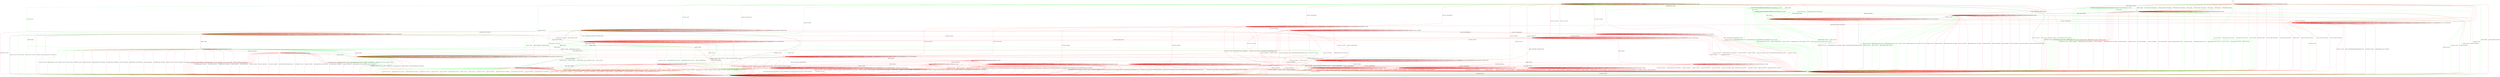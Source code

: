 digraph "" {
	graph ["Incoming time"=0.1323988437652588,
		"Outgoing time"=0.15495991706848145,
		Output="{'States': 36, 'Transitions': 837, 'Filename': '../results/ssh/OpenSSH-DropBear-msat-2.dot'}",
		Reference="{'States': 32, 'Transitions': 683, 'Filename': '../subjects/ssh/OpenSSH.dot'}",
		Solver=msat,
		Updated="{'States': 18, 'Transitions': 222, 'Filename': '../subjects/ssh/DropBear.dot'}",
		"f-measure"=0.15027624309392265,
		precision=0.3063063063063063,
		recall=0.09956076134699854
	];
	a -> a	[key=0,
		label="SERVICE_REQUEST_AUTH / SERVICE_ACCEPT"];
	a -> a	[key=1,
		label="CH_CLOSE / CH_NONE"];
	a -> a	[key=2,
		label="CH_REQUEST_PTY / CH_NONE"];
	a -> a	[key=3,
		label="CH_EOF / CH_NONE"];
	a -> a	[key=4,
		label="CH_DATA / CH_NONE"];
	a -> a	[key=5,
		color=green,
		label="UA_PK_NOK / NO_RESP"];
	a -> a	[key=6,
		color=green,
		label="SERVICE_REQUEST_CONN / SERVICE_ACCEPT"];
	a -> a	[key=7,
		color=green,
		label="UA_PK_OK / NO_RESP"];
	a -> a	[key=8,
		color=red,
		label="KEXINIT / UNIMPLEMENTED"];
	a -> a	[key=9,
		color=red,
		label="CH_WINDOW_ADJUST / CH_NONE"];
	a -> a	[key=10,
		color=red,
		label="DEBUG / NO_RESP"];
	a -> a	[key=11,
		color=red,
		label="CH_EXTENDED_DATA / CH_NONE"];
	a -> a	[key=12,
		color=red,
		label="KEX30 / UNIMPLEMENTED"];
	a -> a	[key=13,
		color=red,
		label="IGNORE / NO_RESP"];
	a -> a	[key=14,
		color=red,
		label="UNIMPLEMENTED / NO_RESP"];
	a -> g	[key=0,
		label="NEWKEYS / NO_CONN"];
	a -> g	[key=1,
		color=green,
		label="KEX30 / NO_CONN"];
	a -> g	[key=2,
		color=red,
		label="DISCONNECT / NO_CONN"];
	a -> g	[key=3,
		color=red,
		label="SERVICE_REQUEST_CONN / DISCONNECT"];
	a -> g	[key=4,
		color=red,
		label="REKEY / UNIMPLEMENTED|UNIMPLEMENTED|NO_CONN"];
	a -> l	[key=0,
		color=green,
		label="CH_OPEN / CH_OPEN_SUCCESS"];
	p	[color=green];
	a -> p	[key=0,
		color=green,
		label="KEXINIT_PROCEED / KEXINIT"];
	q	[color=green];
	a -> q	[key=0,
		color=green,
		label="KEXINIT / KEXINIT"];
	t	[color=red];
	a -> t	[key=0,
		color=red,
		label="UA_PK_OK / UA_SUCCESS"];
	a -> t	[key=1,
		color=red,
		label="UA_PW_OK / UA_SUCCESS"];
	u	[color=red];
	a -> u	[key=0,
		color=red,
		label="UA_PW_NOK / UA_FAILURE"];
	v	[color=red];
	a -> v	[key=0,
		color=red,
		label="UA_NONE / UA_FAILURE"];
	w	[color=red];
	a -> w	[key=0,
		color=red,
		label="UA_PK_NOK / UA_FAILURE"];
	x	[color=red];
	a -> x	[key=0,
		color=red,
		label="CH_OPEN / UNIMPLEMENTED"];
	b -> b	[key=0,
		label="CH_CLOSE / CH_NONE"];
	b -> b	[key=1,
		label="CH_REQUEST_PTY / CH_NONE"];
	b -> b	[key=2,
		label="CH_EOF / CH_NONE"];
	b -> b	[key=3,
		label="CH_DATA / CH_NONE"];
	b -> b	[key=4,
		color=green,
		label="KEX30 / UNIMPLEMENTED"];
	b -> b	[key=5,
		color=red,
		label="CH_WINDOW_ADJUST / CH_NONE"];
	b -> b	[key=6,
		color=red,
		label="DEBUG / NO_RESP"];
	b -> b	[key=7,
		color=red,
		label="CH_EXTENDED_DATA / CH_NONE"];
	b -> b	[key=8,
		color=red,
		label="IGNORE / NO_RESP"];
	b -> b	[key=9,
		color=red,
		label="UNIMPLEMENTED / NO_RESP"];
	b -> f	[key=0,
		label="NEWKEYS / NO_RESP"];
	b -> g	[key=0,
		color=green,
		label="UA_PK_NOK / NO_CONN"];
	b -> g	[key=1,
		color=green,
		label="SERVICE_REQUEST_AUTH / NO_CONN"];
	b -> g	[key=2,
		color=green,
		label="SERVICE_REQUEST_CONN / NO_CONN"];
	b -> g	[key=3,
		color=green,
		label="UA_PK_OK / NO_CONN"];
	b -> g	[key=4,
		color=green,
		label="KEXINIT_PROCEED / NO_CONN"];
	b -> g	[key=5,
		color=green,
		label="KEXINIT / NO_CONN"];
	b -> g	[key=6,
		color=red,
		label="DISCONNECT / NO_CONN"];
	b -> g	[key=7,
		color=red,
		label="KEXINIT / DISCONNECT"];
	b -> g	[key=8,
		color=red,
		label="SERVICE_REQUEST_AUTH / DISCONNECT"];
	b -> g	[key=9,
		color=red,
		label="UA_PK_OK / DISCONNECT"];
	b -> g	[key=10,
		color=red,
		label="SERVICE_REQUEST_CONN / DISCONNECT"];
	b -> g	[key=11,
		color=red,
		label="UA_NONE / DISCONNECT"];
	b -> g	[key=12,
		color=red,
		label="UA_PK_NOK / DISCONNECT"];
	b -> g	[key=13,
		color=red,
		label="KEX30 / DISCONNECT"];
	b -> g	[key=14,
		color=red,
		label="UA_PW_OK / DISCONNECT"];
	b -> g	[key=15,
		color=red,
		label="UA_PW_NOK / DISCONNECT"];
	b -> g	[key=16,
		color=red,
		label="REKEY / DISCONNECT|NO_CONN|NO_CONN"];
	b -> m	[key=0,
		color=green,
		label="CH_OPEN / NO_CONN"];
	b -> m	[key=1,
		color=red,
		label="CH_OPEN / DISCONNECT"];
	c -> a	[key=0,
		color=green,
		label="CH_CLOSE / CH_EOF"];
	c -> c	[key=0,
		label="CH_OPEN / CH_MAX"];
	c -> c	[key=1,
		label="CH_DATA / NO_RESP"];
	c -> c	[key=2,
		color=green,
		label="UA_PK_NOK / NO_RESP"];
	c -> c	[key=3,
		color=green,
		label="SERVICE_REQUEST_AUTH / SERVICE_ACCEPT"];
	c -> c	[key=4,
		color=green,
		label="SERVICE_REQUEST_CONN / SERVICE_ACCEPT"];
	c -> c	[key=5,
		color=green,
		label="UA_PK_OK / NO_RESP"];
	c -> c	[key=6,
		color=red,
		label="SERVICE_REQUEST_AUTH / UNIMPLEMENTED"];
	c -> c	[key=7,
		color=red,
		label="CH_WINDOW_ADJUST / NO_RESP"];
	c -> c	[key=8,
		color=red,
		label="DEBUG / NO_RESP"];
	c -> c	[key=9,
		color=red,
		label="UA_PK_OK / UNIMPLEMENTED"];
	c -> c	[key=10,
		color=red,
		label="SERVICE_REQUEST_CONN / UNIMPLEMENTED"];
	c -> c	[key=11,
		color=red,
		label="UA_NONE / UNIMPLEMENTED"];
	c -> c	[key=12,
		color=red,
		label="CH_EXTENDED_DATA / NO_RESP"];
	c -> c	[key=13,
		color=red,
		label="UA_PK_NOK / UNIMPLEMENTED"];
	c -> c	[key=14,
		color=red,
		label="KEX30 / UNIMPLEMENTED"];
	c -> c	[key=15,
		color=red,
		label="IGNORE / NO_RESP"];
	c -> c	[key=16,
		color=red,
		label="CH_EOF / NO_RESP"];
	c -> c	[key=17,
		color=red,
		label="UNIMPLEMENTED / NO_RESP"];
	c -> c	[key=18,
		color=red,
		label="UA_PW_OK / UNIMPLEMENTED"];
	c -> c	[key=19,
		color=red,
		label="UA_PW_NOK / UNIMPLEMENTED"];
	c -> d	[key=0,
		color=green,
		label="CH_EOF / CH_EOF"];
	c -> d	[key=1,
		color=red,
		label="REKEY / KEXINIT|KEX31+NEWKEYS|NO_RESP"];
	c -> h	[key=0,
		label="KEXINIT / KEXINIT"];
	c -> m	[key=0,
		label="NEWKEYS / NO_CONN"];
	c -> m	[key=1,
		color=green,
		label="KEX30 / NO_CONN"];
	c -> m	[key=2,
		color=green,
		label="CH_REQUEST_PTY / NO_CONN"];
	c -> m	[key=3,
		color=red,
		label="DISCONNECT / NO_CONN"];
	c -> m	[key=4,
		color=red,
		label="CH_REQUEST_PTY / DISCONNECT"];
	r	[color=green];
	c -> r	[key=0,
		color=green,
		label="KEXINIT_PROCEED / KEXINIT"];
	c -> t	[key=0,
		color=red,
		label="CH_CLOSE / CH_CLOSE"];
	d -> a	[key=0,
		color=green,
		label="CH_CLOSE / NO_RESP"];
	d -> d	[key=0,
		label="CH_OPEN / CH_MAX"];
	d -> d	[key=1,
		label="CH_EOF / NO_RESP"];
	d -> d	[key=2,
		color=green,
		label="UA_PK_NOK / NO_RESP"];
	d -> d	[key=3,
		color=green,
		label="SERVICE_REQUEST_AUTH / SERVICE_ACCEPT"];
	d -> d	[key=4,
		color=green,
		label="SERVICE_REQUEST_CONN / SERVICE_ACCEPT"];
	d -> d	[key=5,
		color=green,
		label="UA_PK_OK / NO_RESP"];
	d -> d	[key=6,
		color=red,
		label="SERVICE_REQUEST_AUTH / NO_RESP"];
	d -> d	[key=7,
		color=red,
		label="CH_WINDOW_ADJUST / NO_RESP"];
	d -> d	[key=8,
		color=red,
		label="DEBUG / NO_RESP"];
	d -> d	[key=9,
		color=red,
		label="UA_PK_OK / UNIMPLEMENTED"];
	d -> d	[key=10,
		color=red,
		label="SERVICE_REQUEST_CONN / NO_RESP"];
	d -> d	[key=11,
		color=red,
		label="UA_NONE / UNIMPLEMENTED"];
	d -> d	[key=12,
		color=red,
		label="CH_EXTENDED_DATA / NO_RESP"];
	d -> d	[key=13,
		color=red,
		label="UA_PK_NOK / UNIMPLEMENTED"];
	d -> d	[key=14,
		color=red,
		label="KEX30 / NO_RESP"];
	d -> d	[key=15,
		color=red,
		label="IGNORE / NO_RESP"];
	d -> d	[key=16,
		color=red,
		label="CH_DATA / NO_RESP"];
	d -> d	[key=17,
		color=red,
		label="UNIMPLEMENTED / NO_RESP"];
	d -> d	[key=18,
		color=red,
		label="UA_PW_OK / UNIMPLEMENTED"];
	d -> d	[key=19,
		color=red,
		label="UA_PW_NOK / UNIMPLEMENTED"];
	d -> d	[key=20,
		color=red,
		label="REKEY / KEXINIT|KEX31+NEWKEYS|NO_RESP"];
	d -> h	[key=0,
		label="KEXINIT / KEXINIT"];
	d -> m	[key=0,
		label="NEWKEYS / NO_CONN"];
	d -> m	[key=1,
		color=green,
		label="KEX30 / NO_CONN"];
	d -> m	[key=2,
		color=green,
		label="CH_REQUEST_PTY / NO_CONN"];
	d -> m	[key=3,
		color=green,
		label="CH_DATA / NO_CONN"];
	d -> m	[key=4,
		color=red,
		label="DISCONNECT / NO_CONN"];
	d -> m	[key=5,
		color=red,
		label="CH_REQUEST_PTY / DISCONNECT"];
	d -> r	[key=0,
		color=green,
		label="KEXINIT_PROCEED / KEXINIT"];
	z	[color=red];
	d -> z	[key=0,
		color=red,
		label="CH_CLOSE / CH_CLOSE"];
	e -> j	[key=0];
	f -> a	[key=0,
		color=green,
		label="UA_PK_OK / UA_SUCCESS"];
	f -> a	[key=1,
		color=red,
		label="SERVICE_REQUEST_AUTH / SERVICE_ACCEPT"];
	f -> f	[key=0,
		label="CH_CLOSE / CH_NONE"];
	f -> f	[key=1,
		label="CH_REQUEST_PTY / CH_NONE"];
	f -> f	[key=2,
		label="CH_EOF / CH_NONE"];
	f -> f	[key=3,
		label="CH_DATA / CH_NONE"];
	f -> f	[key=4,
		color=green,
		label="UA_PK_NOK / UA_FAILURE"];
	f -> f	[key=5,
		color=green,
		label="SERVICE_REQUEST_AUTH / SERVICE_ACCEPT"];
	f -> f	[key=6,
		color=red,
		label="KEXINIT / UNIMPLEMENTED"];
	f -> f	[key=7,
		color=red,
		label="CH_WINDOW_ADJUST / CH_NONE"];
	f -> f	[key=8,
		color=red,
		label="DEBUG / NO_RESP"];
	f -> f	[key=9,
		color=red,
		label="UA_PK_OK / UNIMPLEMENTED"];
	f -> f	[key=10,
		color=red,
		label="UA_NONE / UNIMPLEMENTED"];
	f -> f	[key=11,
		color=red,
		label="CH_EXTENDED_DATA / CH_NONE"];
	f -> f	[key=12,
		color=red,
		label="UA_PK_NOK / UNIMPLEMENTED"];
	f -> f	[key=13,
		color=red,
		label="KEX30 / UNIMPLEMENTED"];
	f -> f	[key=14,
		color=red,
		label="IGNORE / NO_RESP"];
	f -> f	[key=15,
		color=red,
		label="UNIMPLEMENTED / NO_RESP"];
	f -> f	[key=16,
		color=red,
		label="UA_PW_OK / UNIMPLEMENTED"];
	f -> f	[key=17,
		color=red,
		label="UA_PW_NOK / UNIMPLEMENTED"];
	f -> g	[key=0,
		label="NEWKEYS / NO_CONN"];
	f -> g	[key=1,
		color=green,
		label="KEX30 / NO_CONN"];
	f -> g	[key=2,
		color=green,
		label="SERVICE_REQUEST_CONN / NO_CONN"];
	f -> g	[key=3,
		color=red,
		label="DISCONNECT / NO_CONN"];
	f -> g	[key=4,
		color=red,
		label="SERVICE_REQUEST_CONN / DISCONNECT"];
	f -> g	[key=5,
		color=red,
		label="REKEY / UNIMPLEMENTED|UNIMPLEMENTED|NO_CONN"];
	f -> m	[key=0,
		color=green,
		label="CH_OPEN / NO_CONN"];
	f -> p	[key=0,
		color=green,
		label="KEXINIT_PROCEED / KEXINIT"];
	f -> q	[key=0,
		color=green,
		label="KEXINIT / KEXINIT"];
	s	[color=red];
	f -> s	[key=0,
		color=red,
		label="CH_OPEN / UNIMPLEMENTED"];
	g -> g	[key=0,
		label="KEXINIT / NO_CONN"];
	g -> g	[key=1,
		label="SERVICE_REQUEST_AUTH / NO_CONN"];
	g -> g	[key=2,
		label="UA_PK_OK / NO_CONN"];
	g -> g	[key=3,
		label="SERVICE_REQUEST_CONN / NO_CONN"];
	g -> g	[key=4,
		label="NEWKEYS / NO_CONN"];
	g -> g	[key=5,
		label="UA_PK_NOK / NO_CONN"];
	g -> g	[key=6,
		label="CH_CLOSE / CH_NONE"];
	g -> g	[key=7,
		label="CH_REQUEST_PTY / CH_NONE"];
	g -> g	[key=8,
		label="KEX30 / NO_CONN"];
	g -> g	[key=9,
		label="CH_EOF / CH_NONE"];
	g -> g	[key=10,
		label="CH_DATA / CH_NONE"];
	g -> g	[key=11,
		color=green,
		label="KEXINIT_PROCEED / NO_CONN"];
	g -> g	[key=12,
		color=red,
		label="DISCONNECT / NO_CONN"];
	g -> g	[key=13,
		color=red,
		label="CH_WINDOW_ADJUST / CH_NONE"];
	g -> g	[key=14,
		color=red,
		label="DEBUG / NO_CONN"];
	g -> g	[key=15,
		color=red,
		label="UA_NONE / NO_CONN"];
	g -> g	[key=16,
		color=red,
		label="CH_EXTENDED_DATA / CH_NONE"];
	g -> g	[key=17,
		color=red,
		label="IGNORE / NO_CONN"];
	g -> g	[key=18,
		color=red,
		label="UNIMPLEMENTED / NO_CONN"];
	g -> g	[key=19,
		color=red,
		label="UA_PW_OK / NO_CONN"];
	g -> g	[key=20,
		color=red,
		label="UA_PW_NOK / NO_CONN"];
	g -> g	[key=21,
		color=red,
		label="REKEY / NO_CONN|NO_CONN|NO_CONN"];
	g -> m	[key=0,
		label="CH_OPEN / NO_CONN"];
	h -> g	[key=0,
		color=green,
		label="CH_CLOSE / NO_CONN"];
	h -> g	[key=1,
		color=red,
		label="CH_CLOSE / DISCONNECT"];
	h -> h	[key=0,
		label="CH_OPEN / CH_MAX"];
	h -> h	[key=1,
		color=red,
		label="DEBUG / NO_RESP"];
	h -> h	[key=2,
		color=red,
		label="IGNORE / NO_RESP"];
	h -> h	[key=3,
		color=red,
		label="UNIMPLEMENTED / NO_RESP"];
	h -> k	[key=0,
		color=green,
		label="KEX30 / KEX31+NEWKEYS"];
	h -> m	[key=0,
		color=green,
		label="UA_PK_NOK / NO_CONN"];
	h -> m	[key=1,
		color=green,
		label="SERVICE_REQUEST_AUTH / NO_CONN"];
	h -> m	[key=2,
		color=green,
		label="SERVICE_REQUEST_CONN / NO_CONN"];
	h -> m	[key=3,
		color=green,
		label="NEWKEYS / UNIMPLEMENTED"];
	h -> m	[key=4,
		color=green,
		label="CH_REQUEST_PTY / NO_CONN"];
	h -> m	[key=5,
		color=green,
		label="CH_DATA / NO_CONN"];
	h -> m	[key=6,
		color=green,
		label="UA_PK_OK / NO_CONN"];
	h -> m	[key=7,
		color=green,
		label="KEXINIT_PROCEED / NO_CONN"];
	h -> m	[key=8,
		color=green,
		label="KEXINIT / NO_CONN"];
	h -> m	[key=9,
		color=green,
		label="CH_EOF / NO_CONN"];
	h -> m	[key=10,
		color=red,
		label="DISCONNECT / NO_CONN"];
	h -> m	[key=11,
		color=red,
		label="KEXINIT / DISCONNECT"];
	h -> m	[key=12,
		color=red,
		label="SERVICE_REQUEST_AUTH / DISCONNECT"];
	h -> m	[key=13,
		color=red,
		label="CH_WINDOW_ADJUST / DISCONNECT"];
	h -> m	[key=14,
		color=red,
		label="UA_PK_OK / DISCONNECT"];
	h -> m	[key=15,
		color=red,
		label="SERVICE_REQUEST_CONN / DISCONNECT"];
	h -> m	[key=16,
		color=red,
		label="UA_NONE / DISCONNECT"];
	h -> m	[key=17,
		color=red,
		label="CH_EXTENDED_DATA / DISCONNECT"];
	h -> m	[key=18,
		color=red,
		label="NEWKEYS / NO_CONN"];
	h -> m	[key=19,
		color=red,
		label="UA_PK_NOK / DISCONNECT"];
	h -> m	[key=20,
		color=red,
		label="CH_REQUEST_PTY / DISCONNECT"];
	h -> m	[key=21,
		color=red,
		label="CH_EOF / DISCONNECT"];
	h -> m	[key=22,
		color=red,
		label="CH_DATA / DISCONNECT"];
	h -> m	[key=23,
		color=red,
		label="UA_PW_OK / DISCONNECT"];
	h -> m	[key=24,
		color=red,
		label="UA_PW_NOK / DISCONNECT"];
	h -> m	[key=25,
		color=red,
		label="REKEY / DISCONNECT|NO_CONN|NO_CONN"];
	jj	[color=red];
	h -> jj	[key=0,
		color=red,
		label="KEX30 / KEX31+NEWKEYS"];
	i -> a	[key=0,
		color=green,
		label="CH_CLOSE / NO_RESP"];
	i -> c	[key=0,
		color=red,
		label="CH_REQUEST_PTY / CH_SUCCESS"];
	i -> d	[key=0,
		color=green,
		label="CH_REQUEST_PTY / CH_SUCCESS"];
	i -> h	[key=0,
		color=green,
		label="KEXINIT / KEXINIT"];
	i -> i	[key=0,
		label="CH_OPEN / CH_MAX"];
	i -> i	[key=1,
		label="CH_EOF / NO_RESP"];
	i -> i	[key=2,
		color=green,
		label="UA_PK_NOK / NO_RESP"];
	i -> i	[key=3,
		color=green,
		label="SERVICE_REQUEST_AUTH / SERVICE_ACCEPT"];
	i -> i	[key=4,
		color=green,
		label="SERVICE_REQUEST_CONN / SERVICE_ACCEPT"];
	i -> i	[key=5,
		color=green,
		label="UA_PK_OK / NO_RESP"];
	i -> i	[key=6,
		color=red,
		label="SERVICE_REQUEST_AUTH / UNIMPLEMENTED"];
	i -> i	[key=7,
		color=red,
		label="CH_WINDOW_ADJUST / NO_RESP"];
	i -> i	[key=8,
		color=red,
		label="DEBUG / NO_RESP"];
	i -> i	[key=9,
		color=red,
		label="UA_PK_OK / UNIMPLEMENTED"];
	i -> i	[key=10,
		color=red,
		label="SERVICE_REQUEST_CONN / UNIMPLEMENTED"];
	i -> i	[key=11,
		color=red,
		label="UA_NONE / UNIMPLEMENTED"];
	i -> i	[key=12,
		color=red,
		label="CH_EXTENDED_DATA / NO_RESP"];
	i -> i	[key=13,
		color=red,
		label="UA_PK_NOK / UNIMPLEMENTED"];
	i -> i	[key=14,
		color=red,
		label="KEX30 / UNIMPLEMENTED"];
	i -> i	[key=15,
		color=red,
		label="IGNORE / NO_RESP"];
	i -> i	[key=16,
		color=red,
		label="CH_DATA / NO_RESP"];
	i -> i	[key=17,
		color=red,
		label="UNIMPLEMENTED / NO_RESP"];
	i -> i	[key=18,
		color=red,
		label="UA_PW_OK / UNIMPLEMENTED"];
	i -> i	[key=19,
		color=red,
		label="UA_PW_NOK / UNIMPLEMENTED"];
	i -> l	[key=0,
		color=red,
		label="REKEY / KEXINIT|KEX31+NEWKEYS|NO_RESP"];
	i -> m	[key=0,
		label="NEWKEYS / NO_CONN"];
	i -> m	[key=1,
		color=green,
		label="KEX30 / NO_CONN"];
	i -> m	[key=2,
		color=green,
		label="CH_DATA / NO_CONN"];
	i -> m	[key=3,
		color=red,
		label="DISCONNECT / NO_CONN"];
	i -> r	[key=0,
		color=green,
		label="KEXINIT_PROCEED / KEXINIT"];
	i -> t	[key=0,
		color=red,
		label="CH_CLOSE / CH_CLOSE"];
	ff	[color=red];
	i -> ff	[key=0,
		color=red,
		label="KEXINIT / KEXINIT"];
	j -> f	[key=0,
		color=red,
		label="REKEY / KEXINIT|KEX31+NEWKEYS|NO_RESP"];
	j -> g	[key=0,
		color=green,
		label="UA_PK_NOK / KEXINIT"];
	j -> g	[key=1,
		color=green,
		label="SERVICE_REQUEST_AUTH / KEXINIT"];
	j -> g	[key=2,
		color=green,
		label="SERVICE_REQUEST_CONN / KEXINIT"];
	j -> g	[key=3,
		color=green,
		label="UA_PK_OK / KEXINIT"];
	j -> g	[key=4,
		color=red,
		label="DISCONNECT / KEXINIT"];
	j -> g	[key=5,
		color=red,
		label="UA_PK_OK / KEXINIT+DISCONNECT"];
	j -> g	[key=6,
		color=red,
		label="UA_NONE / KEXINIT+DISCONNECT"];
	j -> g	[key=7,
		color=red,
		label="NEWKEYS / KEXINIT"];
	j -> g	[key=8,
		color=red,
		label="UA_PK_NOK / KEXINIT+DISCONNECT"];
	j -> g	[key=9,
		color=red,
		label="UA_PW_OK / KEXINIT+DISCONNECT"];
	j -> g	[key=10,
		color=red,
		label="UA_PW_NOK / KEXINIT+DISCONNECT"];
	j -> j	[key=0,
		label="CH_CLOSE / CH_NONE"];
	j -> j	[key=1,
		label="CH_REQUEST_PTY / CH_NONE"];
	j -> j	[key=2,
		label="CH_EOF / CH_NONE"];
	j -> j	[key=3,
		label="CH_DATA / CH_NONE"];
	j -> j	[key=4,
		color=red,
		label="CH_WINDOW_ADJUST / CH_NONE"];
	j -> j	[key=5,
		color=red,
		label="CH_EXTENDED_DATA / CH_NONE"];
	j -> m	[key=0,
		color=green,
		label="CH_OPEN / KEXINIT"];
	j -> m	[key=1,
		color=red,
		label="CH_OPEN / KEXINIT+DISCONNECT"];
	j -> n	[key=0,
		label="KEXINIT / KEXINIT"];
	j -> n	[key=1,
		color=green,
		label="KEX30 / KEXINIT+UNIMPLEMENTED"];
	j -> n	[key=2,
		color=green,
		label="NEWKEYS / KEXINIT+UNIMPLEMENTED"];
	j -> n	[key=3,
		color=red,
		label="SERVICE_REQUEST_AUTH / KEXINIT"];
	j -> n	[key=4,
		color=red,
		label="DEBUG / KEXINIT"];
	j -> n	[key=5,
		color=red,
		label="SERVICE_REQUEST_CONN / KEXINIT"];
	j -> n	[key=6,
		color=red,
		label="KEX30 / KEXINIT"];
	j -> n	[key=7,
		color=red,
		label="IGNORE / KEXINIT"];
	j -> n	[key=8,
		color=red,
		label="UNIMPLEMENTED / KEXINIT"];
	o	[color=green];
	j -> o	[key=0,
		color=green,
		label="KEXINIT_PROCEED / KEXINIT"];
	k -> g	[key=0,
		color=green,
		label="CH_CLOSE / NO_CONN"];
	k -> g	[key=1,
		color=red,
		label="CH_CLOSE / DISCONNECT"];
	k -> k	[key=0,
		label="CH_OPEN / CH_MAX"];
	k -> k	[key=1,
		color=green,
		label="KEX30 / UNIMPLEMENTED"];
	k -> k	[key=2,
		color=red,
		label="DEBUG / NO_RESP"];
	k -> k	[key=3,
		color=red,
		label="IGNORE / NO_RESP"];
	k -> k	[key=4,
		color=red,
		label="UNIMPLEMENTED / NO_RESP"];
	k -> l	[key=0,
		label="NEWKEYS / NO_RESP"];
	k -> m	[key=0,
		color=green,
		label="UA_PK_NOK / NO_CONN"];
	k -> m	[key=1,
		color=green,
		label="SERVICE_REQUEST_AUTH / NO_CONN"];
	k -> m	[key=2,
		color=green,
		label="SERVICE_REQUEST_CONN / NO_CONN"];
	k -> m	[key=3,
		color=green,
		label="CH_REQUEST_PTY / NO_CONN"];
	k -> m	[key=4,
		color=green,
		label="CH_DATA / NO_CONN"];
	k -> m	[key=5,
		color=green,
		label="UA_PK_OK / NO_CONN"];
	k -> m	[key=6,
		color=green,
		label="KEXINIT_PROCEED / NO_CONN"];
	k -> m	[key=7,
		color=green,
		label="KEXINIT / NO_CONN"];
	k -> m	[key=8,
		color=green,
		label="CH_EOF / NO_CONN"];
	k -> m	[key=9,
		color=red,
		label="DISCONNECT / NO_CONN"];
	k -> m	[key=10,
		color=red,
		label="KEXINIT / DISCONNECT"];
	k -> m	[key=11,
		color=red,
		label="SERVICE_REQUEST_AUTH / DISCONNECT"];
	k -> m	[key=12,
		color=red,
		label="CH_WINDOW_ADJUST / DISCONNECT"];
	k -> m	[key=13,
		color=red,
		label="UA_PK_OK / DISCONNECT"];
	k -> m	[key=14,
		color=red,
		label="SERVICE_REQUEST_CONN / DISCONNECT"];
	k -> m	[key=15,
		color=red,
		label="UA_NONE / DISCONNECT"];
	k -> m	[key=16,
		color=red,
		label="CH_EXTENDED_DATA / DISCONNECT"];
	k -> m	[key=17,
		color=red,
		label="UA_PK_NOK / DISCONNECT"];
	k -> m	[key=18,
		color=red,
		label="CH_REQUEST_PTY / DISCONNECT"];
	k -> m	[key=19,
		color=red,
		label="KEX30 / DISCONNECT"];
	k -> m	[key=20,
		color=red,
		label="CH_EOF / DISCONNECT"];
	k -> m	[key=21,
		color=red,
		label="CH_DATA / DISCONNECT"];
	k -> m	[key=22,
		color=red,
		label="UA_PW_OK / DISCONNECT"];
	k -> m	[key=23,
		color=red,
		label="UA_PW_NOK / DISCONNECT"];
	k -> m	[key=24,
		color=red,
		label="REKEY / DISCONNECT|NO_CONN|NO_CONN"];
	l -> a	[key=0,
		color=green,
		label="CH_CLOSE / CH_EOF"];
	l -> c	[key=0,
		color=green,
		label="CH_REQUEST_PTY / CH_SUCCESS"];
	l -> d	[key=0,
		color=red,
		label="CH_REQUEST_PTY / CH_SUCCESS"];
	l -> h	[key=0,
		color=green,
		label="KEXINIT / KEXINIT"];
	l -> i	[key=0,
		color=green,
		label="CH_EOF / CH_EOF"];
	l -> l	[key=0,
		label="CH_OPEN / CH_MAX"];
	l -> l	[key=1,
		label="CH_DATA / NO_RESP"];
	l -> l	[key=2,
		color=green,
		label="UA_PK_NOK / NO_RESP"];
	l -> l	[key=3,
		color=green,
		label="SERVICE_REQUEST_AUTH / SERVICE_ACCEPT"];
	l -> l	[key=4,
		color=green,
		label="SERVICE_REQUEST_CONN / SERVICE_ACCEPT"];
	l -> l	[key=5,
		color=green,
		label="UA_PK_OK / NO_RESP"];
	l -> l	[key=6,
		color=red,
		label="SERVICE_REQUEST_AUTH / NO_RESP"];
	l -> l	[key=7,
		color=red,
		label="CH_WINDOW_ADJUST / NO_RESP"];
	l -> l	[key=8,
		color=red,
		label="DEBUG / NO_RESP"];
	l -> l	[key=9,
		color=red,
		label="UA_PK_OK / UNIMPLEMENTED"];
	l -> l	[key=10,
		color=red,
		label="SERVICE_REQUEST_CONN / NO_RESP"];
	l -> l	[key=11,
		color=red,
		label="UA_NONE / UNIMPLEMENTED"];
	l -> l	[key=12,
		color=red,
		label="CH_EXTENDED_DATA / NO_RESP"];
	l -> l	[key=13,
		color=red,
		label="UA_PK_NOK / UNIMPLEMENTED"];
	l -> l	[key=14,
		color=red,
		label="KEX30 / NO_RESP"];
	l -> l	[key=15,
		color=red,
		label="IGNORE / NO_RESP"];
	l -> l	[key=16,
		color=red,
		label="CH_EOF / NO_RESP"];
	l -> l	[key=17,
		color=red,
		label="UNIMPLEMENTED / NO_RESP"];
	l -> l	[key=18,
		color=red,
		label="UA_PW_OK / UNIMPLEMENTED"];
	l -> l	[key=19,
		color=red,
		label="UA_PW_NOK / UNIMPLEMENTED"];
	l -> l	[key=20,
		color=red,
		label="REKEY / KEXINIT|KEX31+NEWKEYS|NO_RESP"];
	l -> m	[key=0,
		label="NEWKEYS / NO_CONN"];
	l -> m	[key=1,
		color=green,
		label="KEX30 / NO_CONN"];
	l -> m	[key=2,
		color=red,
		label="DISCONNECT / NO_CONN"];
	l -> r	[key=0,
		color=green,
		label="KEXINIT_PROCEED / KEXINIT"];
	l -> z	[key=0,
		color=red,
		label="CH_CLOSE / CH_CLOSE"];
	l -> ff	[key=0,
		color=red,
		label="KEXINIT / KEXINIT"];
	m -> g	[key=0,
		label="CH_CLOSE / NO_CONN"];
	m -> m	[key=0,
		label="KEXINIT / NO_CONN"];
	m -> m	[key=1,
		label="SERVICE_REQUEST_AUTH / NO_CONN"];
	m -> m	[key=2,
		label="UA_PK_OK / NO_CONN"];
	m -> m	[key=3,
		label="SERVICE_REQUEST_CONN / NO_CONN"];
	m -> m	[key=4,
		label="NEWKEYS / NO_CONN"];
	m -> m	[key=5,
		label="UA_PK_NOK / NO_CONN"];
	m -> m	[key=6,
		label="CH_OPEN / CH_MAX"];
	m -> m	[key=7,
		label="CH_REQUEST_PTY / NO_CONN"];
	m -> m	[key=8,
		label="KEX30 / NO_CONN"];
	m -> m	[key=9,
		label="CH_EOF / NO_CONN"];
	m -> m	[key=10,
		label="CH_DATA / NO_CONN"];
	m -> m	[key=11,
		color=green,
		label="KEXINIT_PROCEED / NO_CONN"];
	m -> m	[key=12,
		color=red,
		label="DISCONNECT / NO_CONN"];
	m -> m	[key=13,
		color=red,
		label="CH_WINDOW_ADJUST / NO_CONN"];
	m -> m	[key=14,
		color=red,
		label="DEBUG / NO_CONN"];
	m -> m	[key=15,
		color=red,
		label="UA_NONE / NO_CONN"];
	m -> m	[key=16,
		color=red,
		label="CH_EXTENDED_DATA / NO_CONN"];
	m -> m	[key=17,
		color=red,
		label="IGNORE / NO_CONN"];
	m -> m	[key=18,
		color=red,
		label="UNIMPLEMENTED / NO_CONN"];
	m -> m	[key=19,
		color=red,
		label="UA_PW_OK / NO_CONN"];
	m -> m	[key=20,
		color=red,
		label="UA_PW_NOK / NO_CONN"];
	m -> m	[key=21,
		color=red,
		label="REKEY / NO_CONN|NO_CONN|NO_CONN"];
	n -> b	[key=0,
		label="KEX30 / KEX31+NEWKEYS"];
	n -> g	[key=0,
		color=green,
		label="UA_PK_NOK / NO_CONN"];
	n -> g	[key=1,
		color=green,
		label="SERVICE_REQUEST_AUTH / NO_CONN"];
	n -> g	[key=2,
		color=green,
		label="SERVICE_REQUEST_CONN / NO_CONN"];
	n -> g	[key=3,
		color=green,
		label="UA_PK_OK / NO_CONN"];
	n -> g	[key=4,
		color=green,
		label="KEXINIT_PROCEED / NO_CONN"];
	n -> g	[key=5,
		color=green,
		label="KEXINIT / NO_CONN"];
	n -> g	[key=6,
		color=red,
		label="DISCONNECT / NO_CONN"];
	n -> g	[key=7,
		color=red,
		label="KEXINIT / DISCONNECT"];
	n -> g	[key=8,
		color=red,
		label="SERVICE_REQUEST_AUTH / DISCONNECT"];
	n -> g	[key=9,
		color=red,
		label="UA_PK_OK / DISCONNECT"];
	n -> g	[key=10,
		color=red,
		label="SERVICE_REQUEST_CONN / DISCONNECT"];
	n -> g	[key=11,
		color=red,
		label="UA_NONE / DISCONNECT"];
	n -> g	[key=12,
		color=red,
		label="NEWKEYS / NO_CONN"];
	n -> g	[key=13,
		color=red,
		label="UA_PK_NOK / DISCONNECT"];
	n -> g	[key=14,
		color=red,
		label="UA_PW_OK / DISCONNECT"];
	n -> g	[key=15,
		color=red,
		label="UA_PW_NOK / DISCONNECT"];
	n -> g	[key=16,
		color=red,
		label="REKEY / DISCONNECT|NO_CONN|NO_CONN"];
	n -> m	[key=0,
		color=green,
		label="CH_OPEN / NO_CONN"];
	n -> m	[key=1,
		color=red,
		label="CH_OPEN / DISCONNECT"];
	n -> n	[key=0,
		label="CH_CLOSE / CH_NONE"];
	n -> n	[key=1,
		label="CH_REQUEST_PTY / CH_NONE"];
	n -> n	[key=2,
		label="CH_EOF / CH_NONE"];
	n -> n	[key=3,
		label="CH_DATA / CH_NONE"];
	n -> n	[key=4,
		color=green,
		label="NEWKEYS / UNIMPLEMENTED"];
	n -> n	[key=5,
		color=red,
		label="CH_WINDOW_ADJUST / CH_NONE"];
	n -> n	[key=6,
		color=red,
		label="DEBUG / NO_RESP"];
	n -> n	[key=7,
		color=red,
		label="CH_EXTENDED_DATA / CH_NONE"];
	n -> n	[key=8,
		color=red,
		label="IGNORE / NO_RESP"];
	n -> n	[key=9,
		color=red,
		label="UNIMPLEMENTED / NO_RESP"];
	o -> g	[key=0,
		color=green,
		label="UA_PK_NOK / NO_CONN"];
	o -> g	[key=1,
		color=green,
		label="SERVICE_REQUEST_AUTH / NO_CONN"];
	o -> g	[key=2,
		color=green,
		label="SERVICE_REQUEST_CONN / NO_CONN"];
	o -> g	[key=3,
		color=green,
		label="UA_PK_OK / NO_CONN"];
	o -> g	[key=4,
		color=green,
		label="KEXINIT_PROCEED / NO_CONN"];
	o -> g	[key=5,
		color=green,
		label="KEXINIT / NO_CONN"];
	o -> m	[key=0,
		color=green,
		label="CH_OPEN / NO_CONN"];
	o -> n	[key=0,
		color=green,
		label="KEX30 / NO_RESP"];
	o -> o	[key=0,
		color=green,
		label="NEWKEYS / UNIMPLEMENTED"];
	o -> o	[key=1,
		color=green,
		label="CH_REQUEST_PTY / CH_NONE"];
	o -> o	[key=2,
		color=green,
		label="CH_DATA / CH_NONE"];
	o -> o	[key=3,
		color=green,
		label="CH_CLOSE / CH_NONE"];
	o -> o	[key=4,
		color=green,
		label="CH_EOF / CH_NONE"];
	p -> g	[key=0,
		color=green,
		label="UA_PK_NOK / NO_CONN"];
	p -> g	[key=1,
		color=green,
		label="SERVICE_REQUEST_AUTH / NO_CONN"];
	p -> g	[key=2,
		color=green,
		label="SERVICE_REQUEST_CONN / NO_CONN"];
	p -> g	[key=3,
		color=green,
		label="NEWKEYS / UNIMPLEMENTED"];
	p -> g	[key=4,
		color=green,
		label="UA_PK_OK / NO_CONN"];
	p -> g	[key=5,
		color=green,
		label="KEXINIT_PROCEED / NO_CONN"];
	p -> g	[key=6,
		color=green,
		label="KEXINIT / NO_CONN"];
	p -> m	[key=0,
		color=green,
		label="CH_OPEN / NO_CONN"];
	p -> p	[key=0,
		color=green,
		label="CH_REQUEST_PTY / CH_NONE"];
	p -> p	[key=1,
		color=green,
		label="CH_DATA / CH_NONE"];
	p -> p	[key=2,
		color=green,
		label="CH_CLOSE / CH_NONE"];
	p -> p	[key=3,
		color=green,
		label="CH_EOF / CH_NONE"];
	p -> q	[key=0,
		color=green,
		label="KEX30 / NO_RESP"];
	q -> b	[key=0,
		color=green,
		label="KEX30 / KEX31+NEWKEYS"];
	q -> g	[key=0,
		color=green,
		label="UA_PK_NOK / NO_CONN"];
	q -> g	[key=1,
		color=green,
		label="SERVICE_REQUEST_AUTH / NO_CONN"];
	q -> g	[key=2,
		color=green,
		label="SERVICE_REQUEST_CONN / NO_CONN"];
	q -> g	[key=3,
		color=green,
		label="NEWKEYS / UNIMPLEMENTED"];
	q -> g	[key=4,
		color=green,
		label="UA_PK_OK / NO_CONN"];
	q -> g	[key=5,
		color=green,
		label="KEXINIT_PROCEED / NO_CONN"];
	q -> g	[key=6,
		color=green,
		label="KEXINIT / NO_CONN"];
	q -> m	[key=0,
		color=green,
		label="CH_OPEN / NO_CONN"];
	q -> q	[key=0,
		color=green,
		label="CH_REQUEST_PTY / CH_NONE"];
	q -> q	[key=1,
		color=green,
		label="CH_DATA / CH_NONE"];
	q -> q	[key=2,
		color=green,
		label="CH_CLOSE / CH_NONE"];
	q -> q	[key=3,
		color=green,
		label="CH_EOF / CH_NONE"];
	r -> g	[key=0,
		color=green,
		label="CH_CLOSE / NO_CONN"];
	r -> h	[key=0,
		color=green,
		label="KEX30 / NO_RESP"];
	r -> m	[key=0,
		color=green,
		label="UA_PK_NOK / NO_CONN"];
	r -> m	[key=1,
		color=green,
		label="SERVICE_REQUEST_AUTH / NO_CONN"];
	r -> m	[key=2,
		color=green,
		label="SERVICE_REQUEST_CONN / NO_CONN"];
	r -> m	[key=3,
		color=green,
		label="NEWKEYS / UNIMPLEMENTED"];
	r -> m	[key=4,
		color=green,
		label="CH_REQUEST_PTY / NO_CONN"];
	r -> m	[key=5,
		color=green,
		label="CH_DATA / NO_CONN"];
	r -> m	[key=6,
		color=green,
		label="UA_PK_OK / NO_CONN"];
	r -> m	[key=7,
		color=green,
		label="KEXINIT_PROCEED / NO_CONN"];
	r -> m	[key=8,
		color=green,
		label="KEXINIT / NO_CONN"];
	r -> m	[key=9,
		color=green,
		label="CH_EOF / NO_CONN"];
	r -> r	[key=0,
		color=green,
		label="CH_OPEN / CH_MAX"];
	s -> f	[key=0,
		color=red,
		label="CH_CLOSE / UNIMPLEMENTED"];
	s -> m	[key=0,
		color=red,
		label="DISCONNECT / NO_CONN"];
	s -> m	[key=1,
		color=red,
		label="SERVICE_REQUEST_CONN / DISCONNECT"];
	s -> m	[key=2,
		color=red,
		label="NEWKEYS / NO_CONN"];
	s -> m	[key=3,
		color=red,
		label="REKEY / UNIMPLEMENTED|UNIMPLEMENTED|NO_CONN"];
	s -> s	[key=0,
		color=red,
		label="KEXINIT / UNIMPLEMENTED"];
	s -> s	[key=1,
		color=red,
		label="CH_WINDOW_ADJUST / UNIMPLEMENTED"];
	s -> s	[key=2,
		color=red,
		label="DEBUG / NO_RESP"];
	s -> s	[key=3,
		color=red,
		label="UA_PK_OK / UNIMPLEMENTED"];
	s -> s	[key=4,
		color=red,
		label="UA_NONE / UNIMPLEMENTED"];
	s -> s	[key=5,
		color=red,
		label="CH_EXTENDED_DATA / UNIMPLEMENTED"];
	s -> s	[key=6,
		color=red,
		label="UA_PK_NOK / UNIMPLEMENTED"];
	s -> s	[key=7,
		color=red,
		label="CH_OPEN / CH_MAX"];
	s -> s	[key=8,
		color=red,
		label="CH_REQUEST_PTY / UNIMPLEMENTED"];
	s -> s	[key=9,
		color=red,
		label="KEX30 / UNIMPLEMENTED"];
	s -> s	[key=10,
		color=red,
		label="IGNORE / NO_RESP"];
	s -> s	[key=11,
		color=red,
		label="CH_EOF / UNIMPLEMENTED"];
	s -> s	[key=12,
		color=red,
		label="CH_DATA / UNIMPLEMENTED"];
	s -> s	[key=13,
		color=red,
		label="UNIMPLEMENTED / NO_RESP"];
	s -> s	[key=14,
		color=red,
		label="UA_PW_OK / UNIMPLEMENTED"];
	s -> s	[key=15,
		color=red,
		label="UA_PW_NOK / UNIMPLEMENTED"];
	s -> x	[key=0,
		color=red,
		label="SERVICE_REQUEST_AUTH / SERVICE_ACCEPT"];
	t -> g	[key=0,
		color=red,
		label="DISCONNECT / NO_CONN"];
	t -> g	[key=1,
		color=red,
		label="NEWKEYS / NO_CONN"];
	t -> i	[key=0,
		color=red,
		label="CH_OPEN / CH_OPEN_SUCCESS"];
	t -> t	[key=0,
		color=red,
		label="SERVICE_REQUEST_AUTH / UNIMPLEMENTED"];
	t -> t	[key=1,
		color=red,
		label="CH_WINDOW_ADJUST / CH_NONE"];
	t -> t	[key=2,
		color=red,
		label="DEBUG / NO_RESP"];
	t -> t	[key=3,
		color=red,
		label="UA_PK_OK / UNIMPLEMENTED"];
	t -> t	[key=4,
		color=red,
		label="SERVICE_REQUEST_CONN / UNIMPLEMENTED"];
	t -> t	[key=5,
		color=red,
		label="UA_NONE / UNIMPLEMENTED"];
	t -> t	[key=6,
		color=red,
		label="CH_EXTENDED_DATA / CH_NONE"];
	t -> t	[key=7,
		color=red,
		label="UA_PK_NOK / UNIMPLEMENTED"];
	t -> t	[key=8,
		color=red,
		label="CH_CLOSE / CH_NONE"];
	t -> t	[key=9,
		color=red,
		label="CH_REQUEST_PTY / CH_NONE"];
	t -> t	[key=10,
		color=red,
		label="KEX30 / UNIMPLEMENTED"];
	t -> t	[key=11,
		color=red,
		label="IGNORE / NO_RESP"];
	t -> t	[key=12,
		color=red,
		label="CH_EOF / CH_NONE"];
	t -> t	[key=13,
		color=red,
		label="CH_DATA / CH_NONE"];
	t -> t	[key=14,
		color=red,
		label="UNIMPLEMENTED / NO_RESP"];
	t -> t	[key=15,
		color=red,
		label="UA_PW_OK / UNIMPLEMENTED"];
	t -> t	[key=16,
		color=red,
		label="UA_PW_NOK / UNIMPLEMENTED"];
	y	[color=red];
	t -> y	[key=0,
		color=red,
		label="KEXINIT / KEXINIT"];
	t -> z	[key=0,
		color=red,
		label="REKEY / KEXINIT|KEX31+NEWKEYS|NO_RESP"];
	u -> g	[key=0,
		color=red,
		label="DISCONNECT / NO_CONN"];
	u -> g	[key=1,
		color=red,
		label="UA_PK_OK / DISCONNECT"];
	u -> g	[key=2,
		color=red,
		label="SERVICE_REQUEST_CONN / DISCONNECT"];
	u -> g	[key=3,
		color=red,
		label="UA_NONE / DISCONNECT"];
	u -> g	[key=4,
		color=red,
		label="NEWKEYS / NO_CONN"];
	u -> g	[key=5,
		color=red,
		label="UA_PK_NOK / DISCONNECT"];
	u -> g	[key=6,
		color=red,
		label="REKEY / UNIMPLEMENTED|UNIMPLEMENTED|NO_CONN"];
	u -> t	[key=0,
		color=red,
		label="UA_PW_OK / UA_SUCCESS"];
	u -> u	[key=0,
		color=red,
		label="KEXINIT / UNIMPLEMENTED"];
	u -> u	[key=1,
		color=red,
		label="SERVICE_REQUEST_AUTH / SERVICE_ACCEPT"];
	u -> u	[key=2,
		color=red,
		label="CH_WINDOW_ADJUST / CH_NONE"];
	u -> u	[key=3,
		color=red,
		label="DEBUG / NO_RESP"];
	u -> u	[key=4,
		color=red,
		label="CH_EXTENDED_DATA / CH_NONE"];
	u -> u	[key=5,
		color=red,
		label="CH_CLOSE / CH_NONE"];
	u -> u	[key=6,
		color=red,
		label="CH_REQUEST_PTY / CH_NONE"];
	u -> u	[key=7,
		color=red,
		label="KEX30 / UNIMPLEMENTED"];
	u -> u	[key=8,
		color=red,
		label="IGNORE / NO_RESP"];
	u -> u	[key=9,
		color=red,
		label="CH_EOF / CH_NONE"];
	u -> u	[key=10,
		color=red,
		label="CH_DATA / CH_NONE"];
	u -> u	[key=11,
		color=red,
		label="UNIMPLEMENTED / NO_RESP"];
	u -> u	[key=12,
		color=red,
		label="UA_PW_NOK / UA_FAILURE"];
	aa	[color=red];
	u -> aa	[key=0,
		color=red,
		label="CH_OPEN / UNIMPLEMENTED"];
	v -> g	[key=0,
		color=red,
		label="DISCONNECT / NO_CONN"];
	v -> g	[key=1,
		color=red,
		label="UA_PK_OK / DISCONNECT"];
	v -> g	[key=2,
		color=red,
		label="SERVICE_REQUEST_CONN / DISCONNECT"];
	v -> g	[key=3,
		color=red,
		label="NEWKEYS / NO_CONN"];
	v -> g	[key=4,
		color=red,
		label="UA_PK_NOK / DISCONNECT"];
	v -> g	[key=5,
		color=red,
		label="UA_PW_OK / DISCONNECT"];
	v -> g	[key=6,
		color=red,
		label="UA_PW_NOK / DISCONNECT"];
	v -> g	[key=7,
		color=red,
		label="REKEY / UNIMPLEMENTED|UNIMPLEMENTED|NO_CONN"];
	v -> v	[key=0,
		color=red,
		label="KEXINIT / UNIMPLEMENTED"];
	v -> v	[key=1,
		color=red,
		label="SERVICE_REQUEST_AUTH / SERVICE_ACCEPT"];
	v -> v	[key=2,
		color=red,
		label="CH_WINDOW_ADJUST / CH_NONE"];
	v -> v	[key=3,
		color=red,
		label="DEBUG / NO_RESP"];
	v -> v	[key=4,
		color=red,
		label="UA_NONE / UA_FAILURE"];
	v -> v	[key=5,
		color=red,
		label="CH_EXTENDED_DATA / CH_NONE"];
	v -> v	[key=6,
		color=red,
		label="CH_CLOSE / CH_NONE"];
	v -> v	[key=7,
		color=red,
		label="CH_REQUEST_PTY / CH_NONE"];
	v -> v	[key=8,
		color=red,
		label="KEX30 / UNIMPLEMENTED"];
	v -> v	[key=9,
		color=red,
		label="IGNORE / NO_RESP"];
	v -> v	[key=10,
		color=red,
		label="CH_EOF / CH_NONE"];
	v -> v	[key=11,
		color=red,
		label="CH_DATA / CH_NONE"];
	v -> v	[key=12,
		color=red,
		label="UNIMPLEMENTED / NO_RESP"];
	bb	[color=red];
	v -> bb	[key=0,
		color=red,
		label="CH_OPEN / UNIMPLEMENTED"];
	w -> g	[key=0,
		color=red,
		label="DISCONNECT / NO_CONN"];
	w -> g	[key=1,
		color=red,
		label="UA_PK_OK / DISCONNECT"];
	w -> g	[key=2,
		color=red,
		label="SERVICE_REQUEST_CONN / DISCONNECT"];
	w -> g	[key=3,
		color=red,
		label="UA_NONE / DISCONNECT"];
	w -> g	[key=4,
		color=red,
		label="NEWKEYS / NO_CONN"];
	w -> g	[key=5,
		color=red,
		label="UA_PW_OK / DISCONNECT"];
	w -> g	[key=6,
		color=red,
		label="UA_PW_NOK / DISCONNECT"];
	w -> g	[key=7,
		color=red,
		label="REKEY / UNIMPLEMENTED|UNIMPLEMENTED|NO_CONN"];
	w -> w	[key=0,
		color=red,
		label="KEXINIT / UNIMPLEMENTED"];
	w -> w	[key=1,
		color=red,
		label="SERVICE_REQUEST_AUTH / SERVICE_ACCEPT"];
	w -> w	[key=2,
		color=red,
		label="CH_WINDOW_ADJUST / CH_NONE"];
	w -> w	[key=3,
		color=red,
		label="DEBUG / NO_RESP"];
	w -> w	[key=4,
		color=red,
		label="CH_EXTENDED_DATA / CH_NONE"];
	w -> w	[key=5,
		color=red,
		label="UA_PK_NOK / UA_FAILURE"];
	w -> w	[key=6,
		color=red,
		label="CH_CLOSE / CH_NONE"];
	w -> w	[key=7,
		color=red,
		label="CH_REQUEST_PTY / CH_NONE"];
	w -> w	[key=8,
		color=red,
		label="KEX30 / UNIMPLEMENTED"];
	w -> w	[key=9,
		color=red,
		label="IGNORE / NO_RESP"];
	w -> w	[key=10,
		color=red,
		label="CH_EOF / CH_NONE"];
	w -> w	[key=11,
		color=red,
		label="CH_DATA / CH_NONE"];
	w -> w	[key=12,
		color=red,
		label="UNIMPLEMENTED / NO_RESP"];
	cc	[color=red];
	w -> cc	[key=0,
		color=red,
		label="CH_OPEN / UNIMPLEMENTED"];
	x -> a	[key=0,
		color=red,
		label="CH_CLOSE / UNIMPLEMENTED"];
	x -> m	[key=0,
		color=red,
		label="DISCONNECT / NO_CONN"];
	x -> m	[key=1,
		color=red,
		label="SERVICE_REQUEST_CONN / DISCONNECT"];
	x -> m	[key=2,
		color=red,
		label="NEWKEYS / NO_CONN"];
	x -> m	[key=3,
		color=red,
		label="REKEY / UNIMPLEMENTED|UNIMPLEMENTED|NO_CONN"];
	x -> x	[key=0,
		color=red,
		label="KEXINIT / UNIMPLEMENTED"];
	x -> x	[key=1,
		color=red,
		label="SERVICE_REQUEST_AUTH / SERVICE_ACCEPT"];
	x -> x	[key=2,
		color=red,
		label="CH_WINDOW_ADJUST / UNIMPLEMENTED"];
	x -> x	[key=3,
		color=red,
		label="DEBUG / NO_RESP"];
	x -> x	[key=4,
		color=red,
		label="CH_EXTENDED_DATA / UNIMPLEMENTED"];
	x -> x	[key=5,
		color=red,
		label="CH_OPEN / CH_MAX"];
	x -> x	[key=6,
		color=red,
		label="CH_REQUEST_PTY / UNIMPLEMENTED"];
	x -> x	[key=7,
		color=red,
		label="KEX30 / UNIMPLEMENTED"];
	x -> x	[key=8,
		color=red,
		label="IGNORE / NO_RESP"];
	x -> x	[key=9,
		color=red,
		label="CH_EOF / UNIMPLEMENTED"];
	x -> x	[key=10,
		color=red,
		label="CH_DATA / UNIMPLEMENTED"];
	x -> x	[key=11,
		color=red,
		label="UNIMPLEMENTED / NO_RESP"];
	x -> aa	[key=0,
		color=red,
		label="UA_PW_NOK / UA_FAILURE"];
	x -> bb	[key=0,
		color=red,
		label="UA_NONE / UA_FAILURE"];
	x -> cc	[key=0,
		color=red,
		label="UA_PK_NOK / UA_FAILURE"];
	dd	[color=red];
	x -> dd	[key=0,
		color=red,
		label="UA_PK_OK / UA_SUCCESS"];
	x -> dd	[key=1,
		color=red,
		label="UA_PW_OK / UA_SUCCESS"];
	y -> g	[key=0,
		color=red,
		label="DISCONNECT / NO_CONN"];
	y -> g	[key=1,
		color=red,
		label="KEXINIT / DISCONNECT"];
	y -> g	[key=2,
		color=red,
		label="SERVICE_REQUEST_AUTH / DISCONNECT"];
	y -> g	[key=3,
		color=red,
		label="UA_PK_OK / DISCONNECT"];
	y -> g	[key=4,
		color=red,
		label="SERVICE_REQUEST_CONN / DISCONNECT"];
	y -> g	[key=5,
		color=red,
		label="UA_NONE / DISCONNECT"];
	y -> g	[key=6,
		color=red,
		label="NEWKEYS / NO_CONN"];
	y -> g	[key=7,
		color=red,
		label="UA_PK_NOK / DISCONNECT"];
	y -> g	[key=8,
		color=red,
		label="UA_PW_OK / DISCONNECT"];
	y -> g	[key=9,
		color=red,
		label="UA_PW_NOK / DISCONNECT"];
	y -> g	[key=10,
		color=red,
		label="REKEY / DISCONNECT|NO_CONN|NO_CONN"];
	y -> m	[key=0,
		color=red,
		label="CH_OPEN / DISCONNECT"];
	y -> y	[key=0,
		color=red,
		label="CH_WINDOW_ADJUST / CH_NONE"];
	y -> y	[key=1,
		color=red,
		label="DEBUG / NO_RESP"];
	y -> y	[key=2,
		color=red,
		label="CH_EXTENDED_DATA / CH_NONE"];
	y -> y	[key=3,
		color=red,
		label="CH_CLOSE / CH_NONE"];
	y -> y	[key=4,
		color=red,
		label="CH_REQUEST_PTY / CH_NONE"];
	y -> y	[key=5,
		color=red,
		label="IGNORE / NO_RESP"];
	y -> y	[key=6,
		color=red,
		label="CH_EOF / CH_NONE"];
	y -> y	[key=7,
		color=red,
		label="CH_DATA / CH_NONE"];
	y -> y	[key=8,
		color=red,
		label="UNIMPLEMENTED / NO_RESP"];
	ee	[color=red];
	y -> ee	[key=0,
		color=red,
		label="KEX30 / KEX31+NEWKEYS"];
	z -> g	[key=0,
		color=red,
		label="DISCONNECT / NO_CONN"];
	z -> g	[key=1,
		color=red,
		label="NEWKEYS / NO_CONN"];
	z -> l	[key=0,
		color=red,
		label="CH_OPEN / CH_OPEN_SUCCESS"];
	z -> y	[key=0,
		color=red,
		label="KEXINIT / KEXINIT"];
	z -> z	[key=0,
		color=red,
		label="SERVICE_REQUEST_AUTH / NO_RESP"];
	z -> z	[key=1,
		color=red,
		label="CH_WINDOW_ADJUST / CH_NONE"];
	z -> z	[key=2,
		color=red,
		label="DEBUG / NO_RESP"];
	z -> z	[key=3,
		color=red,
		label="UA_PK_OK / UNIMPLEMENTED"];
	z -> z	[key=4,
		color=red,
		label="SERVICE_REQUEST_CONN / NO_RESP"];
	z -> z	[key=5,
		color=red,
		label="UA_NONE / UNIMPLEMENTED"];
	z -> z	[key=6,
		color=red,
		label="CH_EXTENDED_DATA / CH_NONE"];
	z -> z	[key=7,
		color=red,
		label="UA_PK_NOK / UNIMPLEMENTED"];
	z -> z	[key=8,
		color=red,
		label="CH_CLOSE / CH_NONE"];
	z -> z	[key=9,
		color=red,
		label="CH_REQUEST_PTY / CH_NONE"];
	z -> z	[key=10,
		color=red,
		label="KEX30 / NO_RESP"];
	z -> z	[key=11,
		color=red,
		label="IGNORE / NO_RESP"];
	z -> z	[key=12,
		color=red,
		label="CH_EOF / CH_NONE"];
	z -> z	[key=13,
		color=red,
		label="CH_DATA / CH_NONE"];
	z -> z	[key=14,
		color=red,
		label="UNIMPLEMENTED / NO_RESP"];
	z -> z	[key=15,
		color=red,
		label="UA_PW_OK / UNIMPLEMENTED"];
	z -> z	[key=16,
		color=red,
		label="UA_PW_NOK / UNIMPLEMENTED"];
	z -> z	[key=17,
		color=red,
		label="REKEY / KEXINIT|KEX31+NEWKEYS|NO_RESP"];
	aa -> m	[key=0,
		color=red,
		label="DISCONNECT / NO_CONN"];
	aa -> m	[key=1,
		color=red,
		label="UA_PK_OK / DISCONNECT"];
	aa -> m	[key=2,
		color=red,
		label="SERVICE_REQUEST_CONN / DISCONNECT"];
	aa -> m	[key=3,
		color=red,
		label="UA_NONE / DISCONNECT"];
	aa -> m	[key=4,
		color=red,
		label="NEWKEYS / NO_CONN"];
	aa -> m	[key=5,
		color=red,
		label="UA_PK_NOK / DISCONNECT"];
	aa -> m	[key=6,
		color=red,
		label="REKEY / UNIMPLEMENTED|UNIMPLEMENTED|NO_CONN"];
	aa -> u	[key=0,
		color=red,
		label="CH_CLOSE / UNIMPLEMENTED"];
	aa -> aa	[key=0,
		color=red,
		label="KEXINIT / UNIMPLEMENTED"];
	aa -> aa	[key=1,
		color=red,
		label="SERVICE_REQUEST_AUTH / SERVICE_ACCEPT"];
	aa -> aa	[key=2,
		color=red,
		label="CH_WINDOW_ADJUST / UNIMPLEMENTED"];
	aa -> aa	[key=3,
		color=red,
		label="DEBUG / NO_RESP"];
	aa -> aa	[key=4,
		color=red,
		label="CH_EXTENDED_DATA / UNIMPLEMENTED"];
	aa -> aa	[key=5,
		color=red,
		label="CH_OPEN / CH_MAX"];
	aa -> aa	[key=6,
		color=red,
		label="CH_REQUEST_PTY / UNIMPLEMENTED"];
	aa -> aa	[key=7,
		color=red,
		label="KEX30 / UNIMPLEMENTED"];
	aa -> aa	[key=8,
		color=red,
		label="IGNORE / NO_RESP"];
	aa -> aa	[key=9,
		color=red,
		label="CH_EOF / UNIMPLEMENTED"];
	aa -> aa	[key=10,
		color=red,
		label="CH_DATA / UNIMPLEMENTED"];
	aa -> aa	[key=11,
		color=red,
		label="UNIMPLEMENTED / NO_RESP"];
	aa -> aa	[key=12,
		color=red,
		label="UA_PW_NOK / UA_FAILURE"];
	aa -> dd	[key=0,
		color=red,
		label="UA_PW_OK / UA_SUCCESS"];
	bb -> m	[key=0,
		color=red,
		label="DISCONNECT / NO_CONN"];
	bb -> m	[key=1,
		color=red,
		label="UA_PK_OK / DISCONNECT"];
	bb -> m	[key=2,
		color=red,
		label="SERVICE_REQUEST_CONN / DISCONNECT"];
	bb -> m	[key=3,
		color=red,
		label="NEWKEYS / NO_CONN"];
	bb -> m	[key=4,
		color=red,
		label="UA_PK_NOK / DISCONNECT"];
	bb -> m	[key=5,
		color=red,
		label="UA_PW_OK / DISCONNECT"];
	bb -> m	[key=6,
		color=red,
		label="UA_PW_NOK / DISCONNECT"];
	bb -> m	[key=7,
		color=red,
		label="REKEY / UNIMPLEMENTED|UNIMPLEMENTED|NO_CONN"];
	bb -> v	[key=0,
		color=red,
		label="CH_CLOSE / UNIMPLEMENTED"];
	bb -> bb	[key=0,
		color=red,
		label="KEXINIT / UNIMPLEMENTED"];
	bb -> bb	[key=1,
		color=red,
		label="SERVICE_REQUEST_AUTH / SERVICE_ACCEPT"];
	bb -> bb	[key=2,
		color=red,
		label="CH_WINDOW_ADJUST / UNIMPLEMENTED"];
	bb -> bb	[key=3,
		color=red,
		label="DEBUG / NO_RESP"];
	bb -> bb	[key=4,
		color=red,
		label="UA_NONE / UA_FAILURE"];
	bb -> bb	[key=5,
		color=red,
		label="CH_EXTENDED_DATA / UNIMPLEMENTED"];
	bb -> bb	[key=6,
		color=red,
		label="CH_OPEN / CH_MAX"];
	bb -> bb	[key=7,
		color=red,
		label="CH_REQUEST_PTY / UNIMPLEMENTED"];
	bb -> bb	[key=8,
		color=red,
		label="KEX30 / UNIMPLEMENTED"];
	bb -> bb	[key=9,
		color=red,
		label="IGNORE / NO_RESP"];
	bb -> bb	[key=10,
		color=red,
		label="CH_EOF / UNIMPLEMENTED"];
	bb -> bb	[key=11,
		color=red,
		label="CH_DATA / UNIMPLEMENTED"];
	bb -> bb	[key=12,
		color=red,
		label="UNIMPLEMENTED / NO_RESP"];
	cc -> m	[key=0,
		color=red,
		label="DISCONNECT / NO_CONN"];
	cc -> m	[key=1,
		color=red,
		label="UA_PK_OK / DISCONNECT"];
	cc -> m	[key=2,
		color=red,
		label="SERVICE_REQUEST_CONN / DISCONNECT"];
	cc -> m	[key=3,
		color=red,
		label="UA_NONE / DISCONNECT"];
	cc -> m	[key=4,
		color=red,
		label="NEWKEYS / NO_CONN"];
	cc -> m	[key=5,
		color=red,
		label="UA_PW_OK / DISCONNECT"];
	cc -> m	[key=6,
		color=red,
		label="UA_PW_NOK / DISCONNECT"];
	cc -> m	[key=7,
		color=red,
		label="REKEY / UNIMPLEMENTED|UNIMPLEMENTED|NO_CONN"];
	cc -> w	[key=0,
		color=red,
		label="CH_CLOSE / UNIMPLEMENTED"];
	cc -> cc	[key=0,
		color=red,
		label="KEXINIT / UNIMPLEMENTED"];
	cc -> cc	[key=1,
		color=red,
		label="SERVICE_REQUEST_AUTH / SERVICE_ACCEPT"];
	cc -> cc	[key=2,
		color=red,
		label="CH_WINDOW_ADJUST / UNIMPLEMENTED"];
	cc -> cc	[key=3,
		color=red,
		label="DEBUG / NO_RESP"];
	cc -> cc	[key=4,
		color=red,
		label="CH_EXTENDED_DATA / UNIMPLEMENTED"];
	cc -> cc	[key=5,
		color=red,
		label="UA_PK_NOK / UA_FAILURE"];
	cc -> cc	[key=6,
		color=red,
		label="CH_OPEN / CH_MAX"];
	cc -> cc	[key=7,
		color=red,
		label="CH_REQUEST_PTY / UNIMPLEMENTED"];
	cc -> cc	[key=8,
		color=red,
		label="KEX30 / UNIMPLEMENTED"];
	cc -> cc	[key=9,
		color=red,
		label="IGNORE / NO_RESP"];
	cc -> cc	[key=10,
		color=red,
		label="CH_EOF / UNIMPLEMENTED"];
	cc -> cc	[key=11,
		color=red,
		label="CH_DATA / UNIMPLEMENTED"];
	cc -> cc	[key=12,
		color=red,
		label="UNIMPLEMENTED / NO_RESP"];
	dd -> g	[key=0,
		color=red,
		label="CH_CLOSE / DISCONNECT"];
	dd -> m	[key=0,
		color=red,
		label="DISCONNECT / NO_CONN"];
	dd -> m	[key=1,
		color=red,
		label="CH_EXTENDED_DATA / DISCONNECT"];
	dd -> m	[key=2,
		color=red,
		label="NEWKEYS / NO_CONN"];
	dd -> m	[key=3,
		color=red,
		label="CH_REQUEST_PTY / DISCONNECT"];
	dd -> m	[key=4,
		color=red,
		label="CH_EOF / DISCONNECT"];
	dd -> m	[key=5,
		color=red,
		label="CH_DATA / DISCONNECT"];
	dd -> dd	[key=0,
		color=red,
		label="SERVICE_REQUEST_AUTH / UNIMPLEMENTED"];
	dd -> dd	[key=1,
		color=red,
		label="CH_WINDOW_ADJUST / NO_RESP"];
	dd -> dd	[key=2,
		color=red,
		label="DEBUG / NO_RESP"];
	dd -> dd	[key=3,
		color=red,
		label="UA_PK_OK / UNIMPLEMENTED"];
	dd -> dd	[key=4,
		color=red,
		label="SERVICE_REQUEST_CONN / UNIMPLEMENTED"];
	dd -> dd	[key=5,
		color=red,
		label="UA_NONE / UNIMPLEMENTED"];
	dd -> dd	[key=6,
		color=red,
		label="UA_PK_NOK / UNIMPLEMENTED"];
	dd -> dd	[key=7,
		color=red,
		label="CH_OPEN / CH_MAX"];
	dd -> dd	[key=8,
		color=red,
		label="KEX30 / UNIMPLEMENTED"];
	dd -> dd	[key=9,
		color=red,
		label="IGNORE / NO_RESP"];
	dd -> dd	[key=10,
		color=red,
		label="UNIMPLEMENTED / NO_RESP"];
	dd -> dd	[key=11,
		color=red,
		label="UA_PW_OK / UNIMPLEMENTED"];
	dd -> dd	[key=12,
		color=red,
		label="UA_PW_NOK / UNIMPLEMENTED"];
	gg	[color=red];
	dd -> gg	[key=0,
		color=red,
		label="KEXINIT / KEXINIT"];
	hh	[color=red];
	dd -> hh	[key=0,
		color=red,
		label="REKEY / KEXINIT|KEX31+NEWKEYS|NO_RESP"];
	ee -> g	[key=0,
		color=red,
		label="DISCONNECT / NO_CONN"];
	ee -> g	[key=1,
		color=red,
		label="KEXINIT / DISCONNECT"];
	ee -> g	[key=2,
		color=red,
		label="SERVICE_REQUEST_AUTH / DISCONNECT"];
	ee -> g	[key=3,
		color=red,
		label="UA_PK_OK / DISCONNECT"];
	ee -> g	[key=4,
		color=red,
		label="SERVICE_REQUEST_CONN / DISCONNECT"];
	ee -> g	[key=5,
		color=red,
		label="UA_NONE / DISCONNECT"];
	ee -> g	[key=6,
		color=red,
		label="UA_PK_NOK / DISCONNECT"];
	ee -> g	[key=7,
		color=red,
		label="KEX30 / DISCONNECT"];
	ee -> g	[key=8,
		color=red,
		label="UA_PW_OK / DISCONNECT"];
	ee -> g	[key=9,
		color=red,
		label="UA_PW_NOK / DISCONNECT"];
	ee -> g	[key=10,
		color=red,
		label="REKEY / DISCONNECT|NO_CONN|NO_CONN"];
	ee -> m	[key=0,
		color=red,
		label="CH_OPEN / DISCONNECT"];
	ee -> z	[key=0,
		color=red,
		label="NEWKEYS / NO_RESP"];
	ee -> ee	[key=0,
		color=red,
		label="CH_WINDOW_ADJUST / CH_NONE"];
	ee -> ee	[key=1,
		color=red,
		label="DEBUG / NO_RESP"];
	ee -> ee	[key=2,
		color=red,
		label="CH_EXTENDED_DATA / CH_NONE"];
	ee -> ee	[key=3,
		color=red,
		label="CH_CLOSE / CH_NONE"];
	ee -> ee	[key=4,
		color=red,
		label="CH_REQUEST_PTY / CH_NONE"];
	ee -> ee	[key=5,
		color=red,
		label="IGNORE / NO_RESP"];
	ee -> ee	[key=6,
		color=red,
		label="CH_EOF / CH_NONE"];
	ee -> ee	[key=7,
		color=red,
		label="CH_DATA / CH_NONE"];
	ee -> ee	[key=8,
		color=red,
		label="UNIMPLEMENTED / NO_RESP"];
	ff -> g	[key=0,
		color=red,
		label="CH_CLOSE / DISCONNECT"];
	ff -> k	[key=0,
		color=red,
		label="KEX30 / KEX31+NEWKEYS"];
	ff -> m	[key=0,
		color=red,
		label="DISCONNECT / NO_CONN"];
	ff -> m	[key=1,
		color=red,
		label="KEXINIT / DISCONNECT"];
	ff -> m	[key=2,
		color=red,
		label="SERVICE_REQUEST_AUTH / DISCONNECT"];
	ff -> m	[key=3,
		color=red,
		label="CH_WINDOW_ADJUST / DISCONNECT"];
	ff -> m	[key=4,
		color=red,
		label="UA_PK_OK / DISCONNECT"];
	ff -> m	[key=5,
		color=red,
		label="SERVICE_REQUEST_CONN / DISCONNECT"];
	ff -> m	[key=6,
		color=red,
		label="UA_NONE / DISCONNECT"];
	ff -> m	[key=7,
		color=red,
		label="CH_EXTENDED_DATA / DISCONNECT"];
	ff -> m	[key=8,
		color=red,
		label="NEWKEYS / NO_CONN"];
	ff -> m	[key=9,
		color=red,
		label="UA_PK_NOK / DISCONNECT"];
	ff -> m	[key=10,
		color=red,
		label="CH_REQUEST_PTY / DISCONNECT"];
	ff -> m	[key=11,
		color=red,
		label="CH_EOF / DISCONNECT"];
	ff -> m	[key=12,
		color=red,
		label="CH_DATA / DISCONNECT"];
	ff -> m	[key=13,
		color=red,
		label="UA_PW_OK / DISCONNECT"];
	ff -> m	[key=14,
		color=red,
		label="UA_PW_NOK / DISCONNECT"];
	ff -> m	[key=15,
		color=red,
		label="REKEY / DISCONNECT|NO_CONN|NO_CONN"];
	ff -> ff	[key=0,
		color=red,
		label="DEBUG / NO_RESP"];
	ff -> ff	[key=1,
		color=red,
		label="CH_OPEN / CH_MAX"];
	ff -> ff	[key=2,
		color=red,
		label="IGNORE / NO_RESP"];
	ff -> ff	[key=3,
		color=red,
		label="UNIMPLEMENTED / NO_RESP"];
	gg -> g	[key=0,
		color=red,
		label="CH_CLOSE / DISCONNECT"];
	gg -> m	[key=0,
		color=red,
		label="DISCONNECT / NO_CONN"];
	gg -> m	[key=1,
		color=red,
		label="KEXINIT / DISCONNECT"];
	gg -> m	[key=2,
		color=red,
		label="SERVICE_REQUEST_AUTH / DISCONNECT"];
	gg -> m	[key=3,
		color=red,
		label="CH_WINDOW_ADJUST / DISCONNECT"];
	gg -> m	[key=4,
		color=red,
		label="UA_PK_OK / DISCONNECT"];
	gg -> m	[key=5,
		color=red,
		label="SERVICE_REQUEST_CONN / DISCONNECT"];
	gg -> m	[key=6,
		color=red,
		label="UA_NONE / DISCONNECT"];
	gg -> m	[key=7,
		color=red,
		label="CH_EXTENDED_DATA / DISCONNECT"];
	gg -> m	[key=8,
		color=red,
		label="NEWKEYS / NO_CONN"];
	gg -> m	[key=9,
		color=red,
		label="UA_PK_NOK / DISCONNECT"];
	gg -> m	[key=10,
		color=red,
		label="CH_REQUEST_PTY / DISCONNECT"];
	gg -> m	[key=11,
		color=red,
		label="CH_EOF / DISCONNECT"];
	gg -> m	[key=12,
		color=red,
		label="CH_DATA / DISCONNECT"];
	gg -> m	[key=13,
		color=red,
		label="UA_PW_OK / DISCONNECT"];
	gg -> m	[key=14,
		color=red,
		label="UA_PW_NOK / DISCONNECT"];
	gg -> m	[key=15,
		color=red,
		label="REKEY / DISCONNECT|NO_CONN|NO_CONN"];
	gg -> gg	[key=0,
		color=red,
		label="DEBUG / NO_RESP"];
	gg -> gg	[key=1,
		color=red,
		label="CH_OPEN / CH_MAX"];
	gg -> gg	[key=2,
		color=red,
		label="IGNORE / NO_RESP"];
	gg -> gg	[key=3,
		color=red,
		label="UNIMPLEMENTED / NO_RESP"];
	ii	[color=red];
	gg -> ii	[key=0,
		color=red,
		label="KEX30 / KEX31+NEWKEYS"];
	hh -> g	[key=0,
		color=red,
		label="CH_CLOSE / DISCONNECT"];
	hh -> m	[key=0,
		color=red,
		label="DISCONNECT / NO_CONN"];
	hh -> m	[key=1,
		color=red,
		label="CH_EXTENDED_DATA / DISCONNECT"];
	hh -> m	[key=2,
		color=red,
		label="NEWKEYS / NO_CONN"];
	hh -> m	[key=3,
		color=red,
		label="CH_REQUEST_PTY / DISCONNECT"];
	hh -> m	[key=4,
		color=red,
		label="CH_EOF / DISCONNECT"];
	hh -> m	[key=5,
		color=red,
		label="CH_DATA / DISCONNECT"];
	hh -> gg	[key=0,
		color=red,
		label="KEXINIT / KEXINIT"];
	hh -> hh	[key=0,
		color=red,
		label="SERVICE_REQUEST_AUTH / NO_RESP"];
	hh -> hh	[key=1,
		color=red,
		label="CH_WINDOW_ADJUST / NO_RESP"];
	hh -> hh	[key=2,
		color=red,
		label="DEBUG / NO_RESP"];
	hh -> hh	[key=3,
		color=red,
		label="UA_PK_OK / UNIMPLEMENTED"];
	hh -> hh	[key=4,
		color=red,
		label="SERVICE_REQUEST_CONN / NO_RESP"];
	hh -> hh	[key=5,
		color=red,
		label="UA_NONE / UNIMPLEMENTED"];
	hh -> hh	[key=6,
		color=red,
		label="UA_PK_NOK / UNIMPLEMENTED"];
	hh -> hh	[key=7,
		color=red,
		label="CH_OPEN / CH_MAX"];
	hh -> hh	[key=8,
		color=red,
		label="KEX30 / NO_RESP"];
	hh -> hh	[key=9,
		color=red,
		label="IGNORE / NO_RESP"];
	hh -> hh	[key=10,
		color=red,
		label="UNIMPLEMENTED / NO_RESP"];
	hh -> hh	[key=11,
		color=red,
		label="UA_PW_OK / UNIMPLEMENTED"];
	hh -> hh	[key=12,
		color=red,
		label="UA_PW_NOK / UNIMPLEMENTED"];
	hh -> hh	[key=13,
		color=red,
		label="REKEY / KEXINIT|KEX31+NEWKEYS|NO_RESP"];
	ii -> g	[key=0,
		color=red,
		label="CH_CLOSE / DISCONNECT"];
	ii -> m	[key=0,
		color=red,
		label="DISCONNECT / NO_CONN"];
	ii -> m	[key=1,
		color=red,
		label="KEXINIT / DISCONNECT"];
	ii -> m	[key=2,
		color=red,
		label="SERVICE_REQUEST_AUTH / DISCONNECT"];
	ii -> m	[key=3,
		color=red,
		label="CH_WINDOW_ADJUST / DISCONNECT"];
	ii -> m	[key=4,
		color=red,
		label="UA_PK_OK / DISCONNECT"];
	ii -> m	[key=5,
		color=red,
		label="SERVICE_REQUEST_CONN / DISCONNECT"];
	ii -> m	[key=6,
		color=red,
		label="UA_NONE / DISCONNECT"];
	ii -> m	[key=7,
		color=red,
		label="CH_EXTENDED_DATA / DISCONNECT"];
	ii -> m	[key=8,
		color=red,
		label="UA_PK_NOK / DISCONNECT"];
	ii -> m	[key=9,
		color=red,
		label="CH_REQUEST_PTY / DISCONNECT"];
	ii -> m	[key=10,
		color=red,
		label="KEX30 / DISCONNECT"];
	ii -> m	[key=11,
		color=red,
		label="CH_EOF / DISCONNECT"];
	ii -> m	[key=12,
		color=red,
		label="CH_DATA / DISCONNECT"];
	ii -> m	[key=13,
		color=red,
		label="UA_PW_OK / DISCONNECT"];
	ii -> m	[key=14,
		color=red,
		label="UA_PW_NOK / DISCONNECT"];
	ii -> m	[key=15,
		color=red,
		label="REKEY / DISCONNECT|NO_CONN|NO_CONN"];
	ii -> hh	[key=0,
		color=red,
		label="NEWKEYS / NO_RESP"];
	ii -> ii	[key=0,
		color=red,
		label="DEBUG / NO_RESP"];
	ii -> ii	[key=1,
		color=red,
		label="CH_OPEN / CH_MAX"];
	ii -> ii	[key=2,
		color=red,
		label="IGNORE / NO_RESP"];
	ii -> ii	[key=3,
		color=red,
		label="UNIMPLEMENTED / NO_RESP"];
	jj -> d	[key=0,
		color=red,
		label="NEWKEYS / NO_RESP"];
	jj -> g	[key=0,
		color=red,
		label="CH_CLOSE / DISCONNECT"];
	jj -> m	[key=0,
		color=red,
		label="DISCONNECT / NO_CONN"];
	jj -> m	[key=1,
		color=red,
		label="KEXINIT / DISCONNECT"];
	jj -> m	[key=2,
		color=red,
		label="SERVICE_REQUEST_AUTH / DISCONNECT"];
	jj -> m	[key=3,
		color=red,
		label="CH_WINDOW_ADJUST / DISCONNECT"];
	jj -> m	[key=4,
		color=red,
		label="UA_PK_OK / DISCONNECT"];
	jj -> m	[key=5,
		color=red,
		label="SERVICE_REQUEST_CONN / DISCONNECT"];
	jj -> m	[key=6,
		color=red,
		label="UA_NONE / DISCONNECT"];
	jj -> m	[key=7,
		color=red,
		label="CH_EXTENDED_DATA / DISCONNECT"];
	jj -> m	[key=8,
		color=red,
		label="UA_PK_NOK / DISCONNECT"];
	jj -> m	[key=9,
		color=red,
		label="CH_REQUEST_PTY / DISCONNECT"];
	jj -> m	[key=10,
		color=red,
		label="KEX30 / DISCONNECT"];
	jj -> m	[key=11,
		color=red,
		label="CH_EOF / DISCONNECT"];
	jj -> m	[key=12,
		color=red,
		label="CH_DATA / DISCONNECT"];
	jj -> m	[key=13,
		color=red,
		label="UA_PW_OK / DISCONNECT"];
	jj -> m	[key=14,
		color=red,
		label="UA_PW_NOK / DISCONNECT"];
	jj -> m	[key=15,
		color=red,
		label="REKEY / DISCONNECT|NO_CONN|NO_CONN"];
	jj -> jj	[key=0,
		color=red,
		label="DEBUG / NO_RESP"];
	jj -> jj	[key=1,
		color=red,
		label="CH_OPEN / CH_MAX"];
	jj -> jj	[key=2,
		color=red,
		label="IGNORE / NO_RESP"];
	jj -> jj	[key=3,
		color=red,
		label="UNIMPLEMENTED / NO_RESP"];
}
